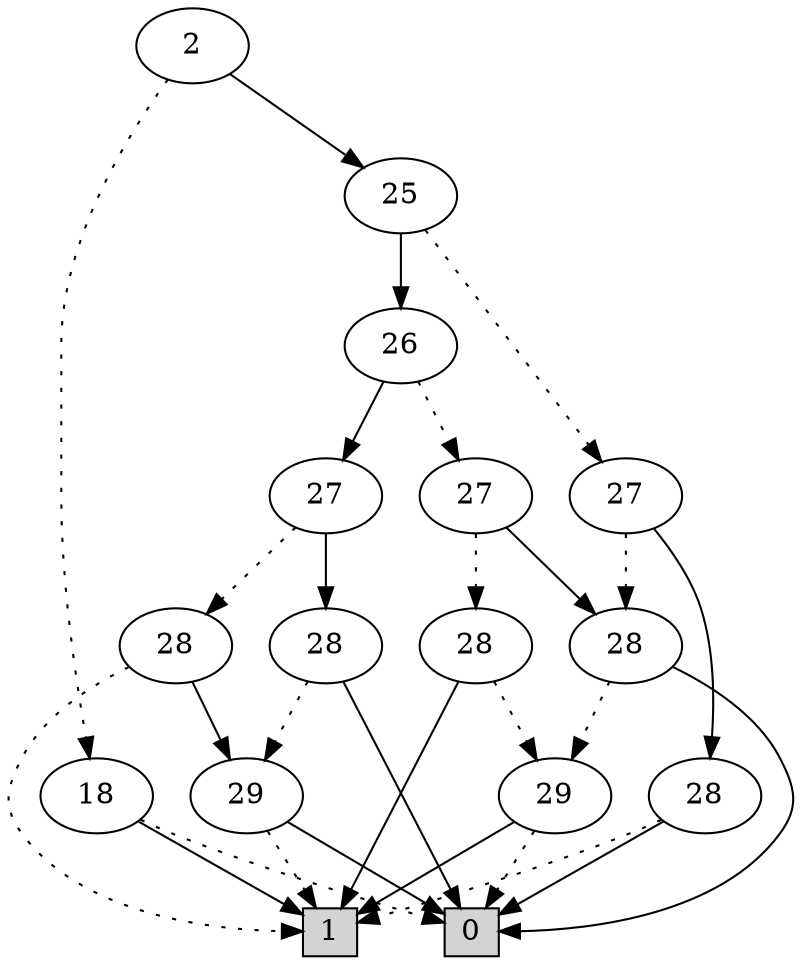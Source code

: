digraph G {
0 [shape=box, label="0", style=filled, shape=box, height=0.3, width=0.3];
1 [shape=box, label="1", style=filled, shape=box, height=0.3, width=0.3];
10427 [label="2"];
10427 -> 38 [style=dotted];
10427 -> 1727 [style=filled];
38 [label="18"];
38 -> 0 [style=dotted];
38 -> 1 [style=filled];
1727 [label="25"];
1727 -> 1592 [style=dotted];
1727 -> 1726 [style=filled];
1592 [label="27"];
1592 -> 1420 [style=dotted];
1592 -> 59 [style=filled];
1420 [label="28"];
1420 -> 60 [style=dotted];
1420 -> 0 [style=filled];
60 [label="29"];
60 -> 0 [style=dotted];
60 -> 1 [style=filled];
59 [label="28"];
59 -> 1 [style=dotted];
59 -> 0 [style=filled];
1726 [label="26"];
1726 -> 1724 [style=dotted];
1726 -> 1725 [style=filled];
1724 [label="27"];
1724 -> 1438 [style=dotted];
1724 -> 1420 [style=filled];
1438 [label="28"];
1438 -> 60 [style=dotted];
1438 -> 1 [style=filled];
1725 [label="27"];
1725 -> 1468 [style=dotted];
1725 -> 1434 [style=filled];
1468 [label="28"];
1468 -> 1 [style=dotted];
1468 -> 61 [style=filled];
61 [label="29"];
61 -> 1 [style=dotted];
61 -> 0 [style=filled];
1434 [label="28"];
1434 -> 61 [style=dotted];
1434 -> 0 [style=filled];
}
